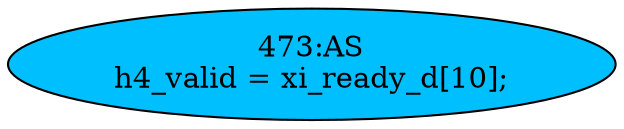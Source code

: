 strict digraph "" {
	node [label="\N"];
	"473:AS"	 [ast="<pyverilog.vparser.ast.Assign object at 0x7f9442a2ca90>",
		def_var="['h4_valid']",
		fillcolor=deepskyblue,
		label="473:AS
h4_valid = xi_ready_d[10];",
		statements="[]",
		style=filled,
		typ=Assign,
		use_var="['xi_ready_d']"];
}
